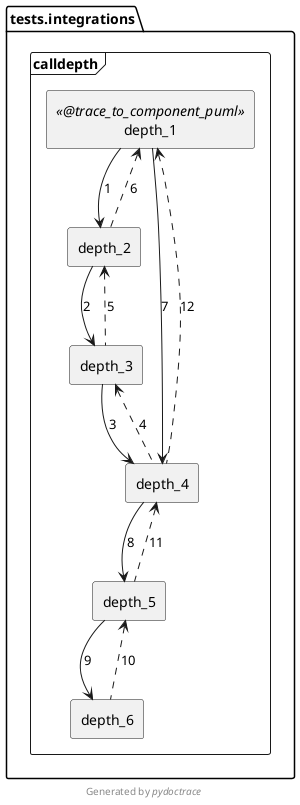 @startuml tests.integrations.calldepth.depth_1-component
skinparam BoxPadding 10
skinparam componentStyle rectangle

package tests.integrations {
  frame calldepth {
    [tests.integrations.calldepth.depth_1] as "depth_1" << @trace_to_component_puml >>
    [tests.integrations.calldepth.depth_2] as "depth_2"
    [tests.integrations.calldepth.depth_3] as "depth_3"
    [tests.integrations.calldepth.depth_4] as "depth_4"
    [tests.integrations.calldepth.depth_5] as "depth_5"
    [tests.integrations.calldepth.depth_6] as "depth_6"
  }
}
[tests.integrations.calldepth.depth_1] --> [tests.integrations.calldepth.depth_2] : 1
[tests.integrations.calldepth.depth_1] <.. [tests.integrations.calldepth.depth_2] : 6
[tests.integrations.calldepth.depth_2] --> [tests.integrations.calldepth.depth_3] : 2
[tests.integrations.calldepth.depth_2] <.. [tests.integrations.calldepth.depth_3] : 5
[tests.integrations.calldepth.depth_3] --> [tests.integrations.calldepth.depth_4] : 3
[tests.integrations.calldepth.depth_3] <.. [tests.integrations.calldepth.depth_4] : 4
[tests.integrations.calldepth.depth_1] --> [tests.integrations.calldepth.depth_4] : 7
[tests.integrations.calldepth.depth_1] <.. [tests.integrations.calldepth.depth_4] : 12
[tests.integrations.calldepth.depth_4] --> [tests.integrations.calldepth.depth_5] : 8
[tests.integrations.calldepth.depth_4] <.. [tests.integrations.calldepth.depth_5] : 11
[tests.integrations.calldepth.depth_5] --> [tests.integrations.calldepth.depth_6] : 9
[tests.integrations.calldepth.depth_5] <.. [tests.integrations.calldepth.depth_6] : 10

footer Generated by //pydoctrace//
@enduml
